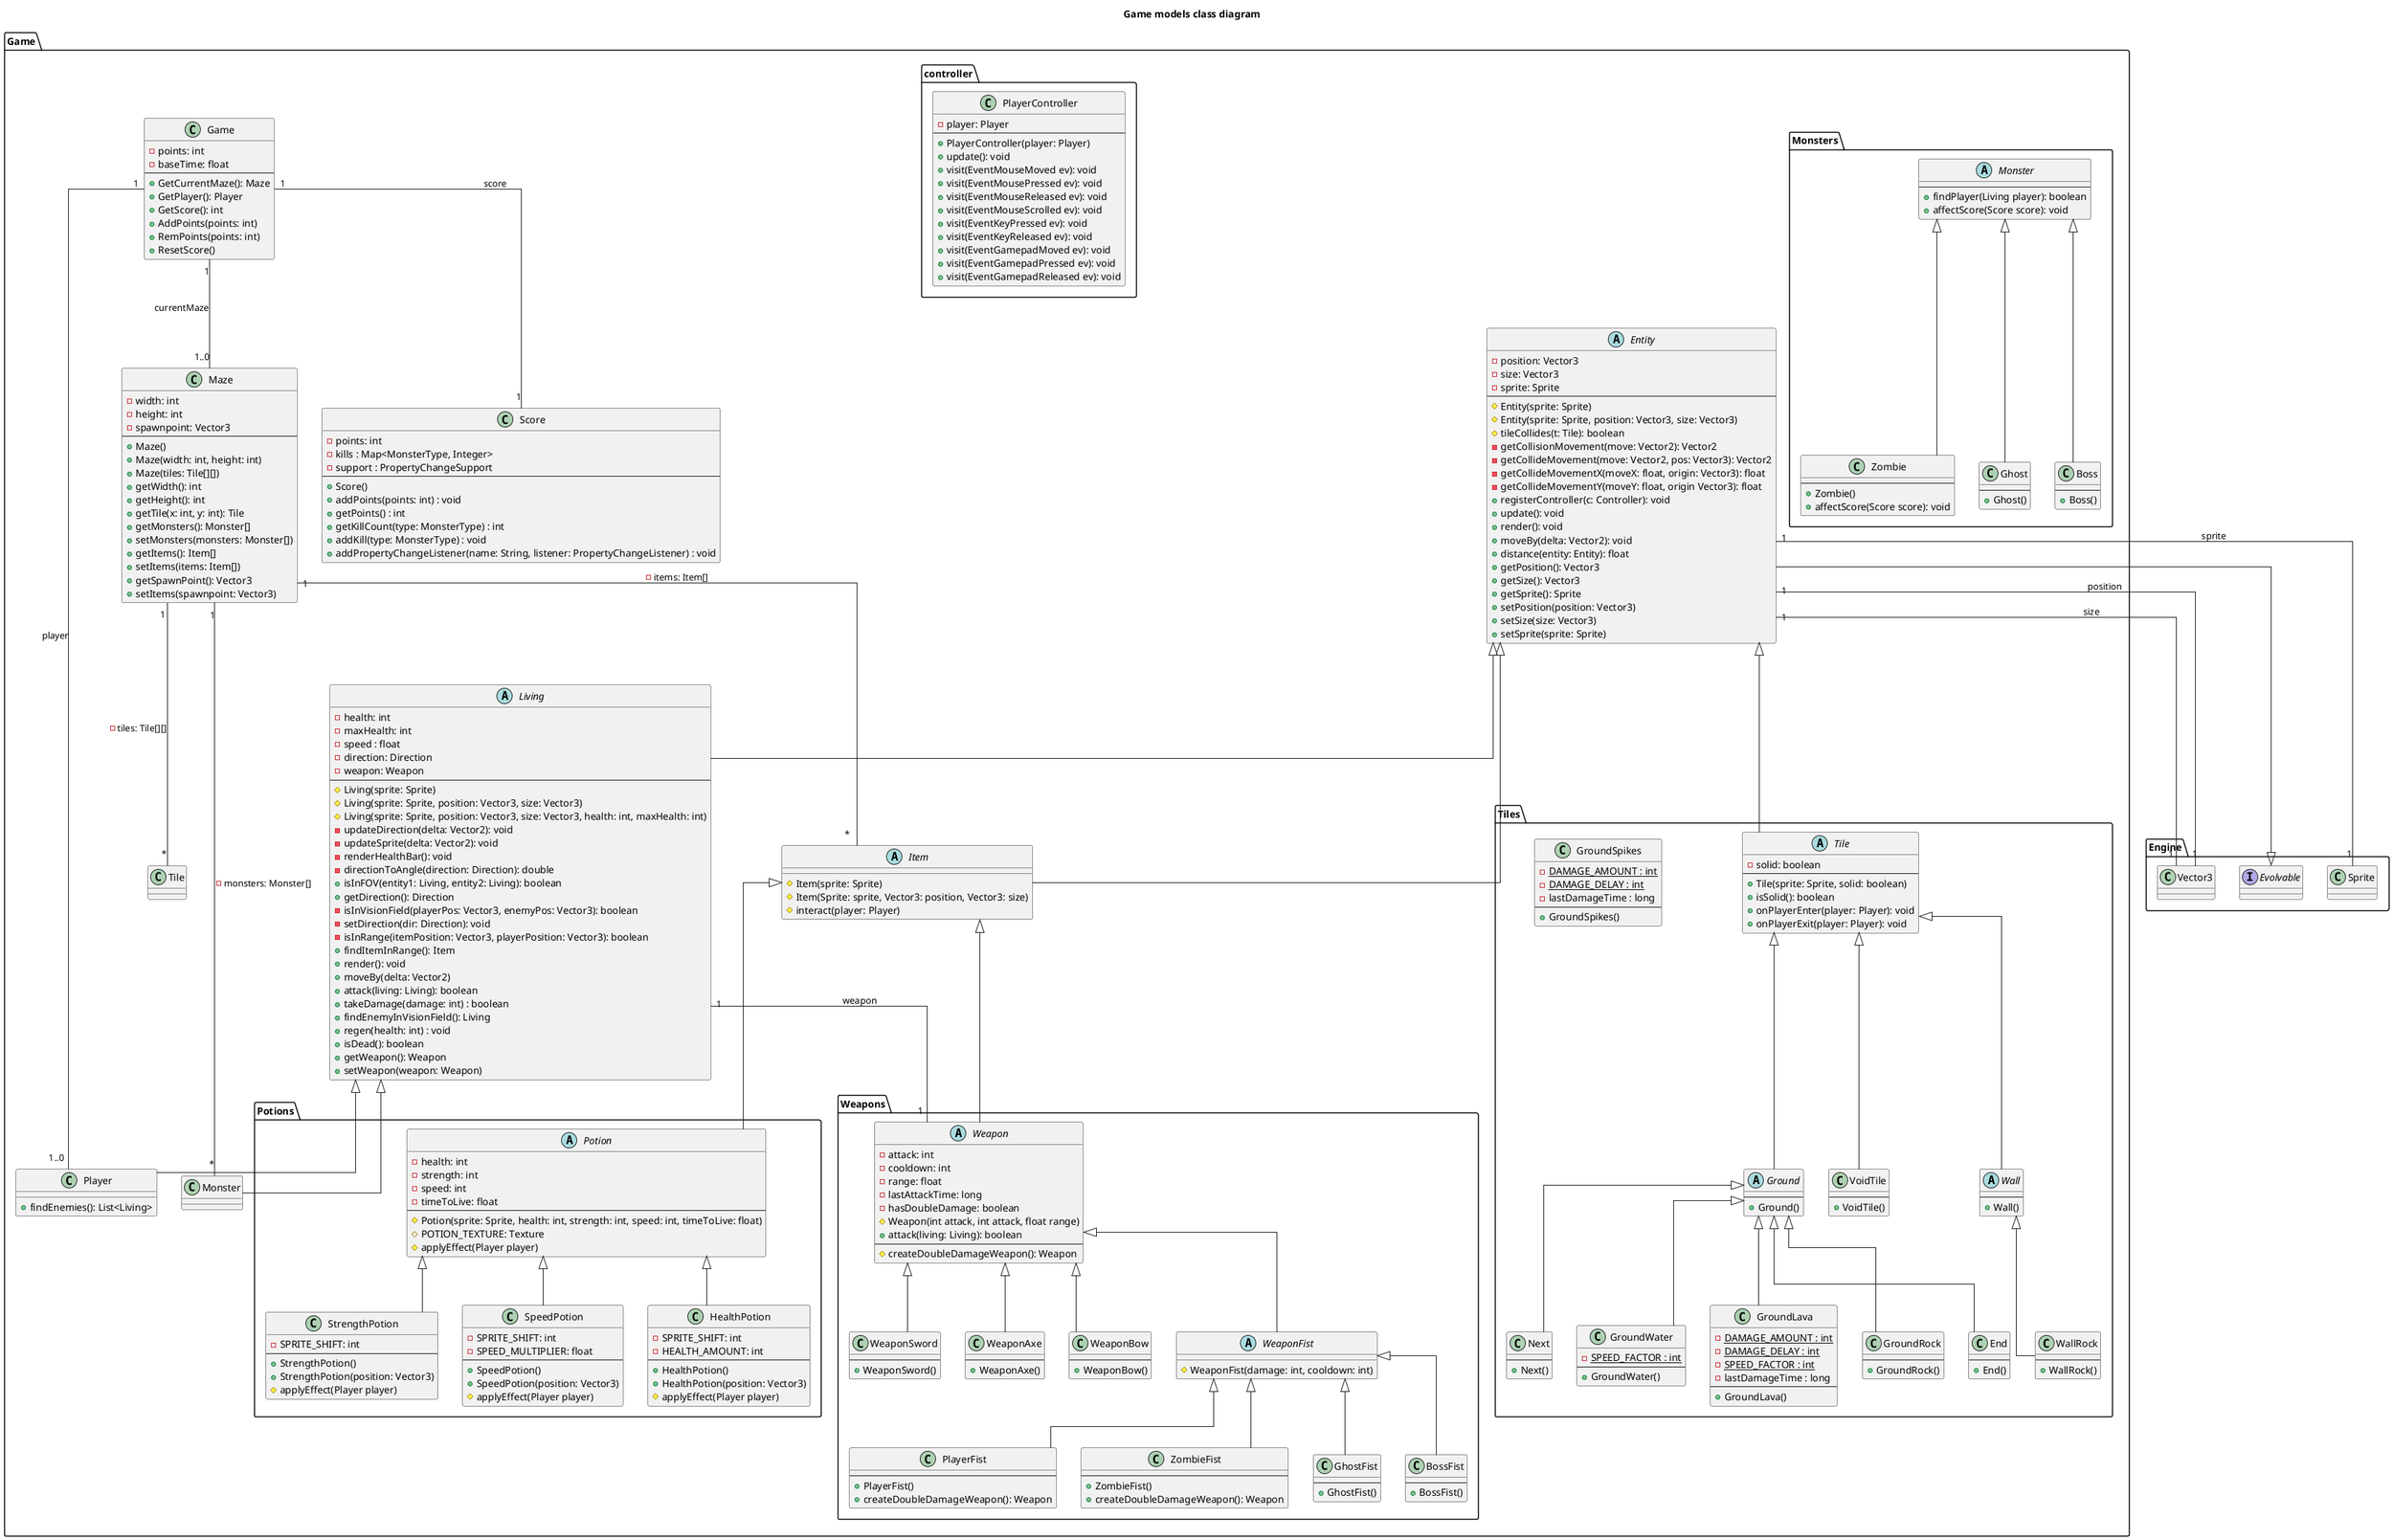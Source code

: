 @startuml Game models class diagram
title Game models class diagram
skinparam Linetype ortho

package Engine {
    interface Evolvable
    class Vector3
    class Sprite
}

package Game {
    class Game {
        - points: int
        - baseTime: float
        ---
        + GetCurrentMaze(): Maze
        + GetPlayer(): Player
        + GetScore(): int
        + AddPoints(points: int)
        + RemPoints(points: int)
        + ResetScore()
    }
    Game "1" -- "1..0" Maze : currentMaze
    Game "1" -- "1..0" Player : player
    Game "1" -- "1" Score : score

    class Score {
        - points: int
        - kills : Map<MonsterType, Integer>
        - support : PropertyChangeSupport
        ---
        + Score()
        + addPoints(points: int) : void
        + getPoints() : int
        + getKillCount(type: MonsterType) : int
        + addKill(type: MonsterType) : void
        + addPropertyChangeListener(name: String, listener: PropertyChangeListener) : void
    }
    class Maze {
        - width: int
        - height: int
        - spawnpoint: Vector3
        ---
        + Maze()
        + Maze(width: int, height: int)
        + Maze(tiles: Tile[][])
        + getWidth(): int
        + getHeight(): int
        + getTile(x: int, y: int): Tile
        + getMonsters(): Monster[]
        + setMonsters(monsters: Monster[])
        + getItems(): Item[]
        + setItems(items: Item[])
        + getSpawnPoint(): Vector3
        + setItems(spawnpoint: Vector3)
    }
    Maze "1" -- "*" Tile: - tiles: Tile[][]
    Maze "1" -- "*" Monster: - monsters: Monster[]
    Maze "1" -- "*" Item: - items: Item[]

    abstract Entity {
        - position: Vector3
        - size: Vector3
        - sprite: Sprite
        ---
        # Entity(sprite: Sprite)
        # Entity(sprite: Sprite, position: Vector3, size: Vector3)
        # tileCollides(t: Tile): boolean
        - getCollisionMovement(move: Vector2): Vector2
        - getCollideMovement(move: Vector2, pos: Vector3): Vector2
        - getCollideMovementX(moveX: float, origin: Vector3): float
        - getCollideMovementY(moveY: float, origin Vector3): float
        + registerController(c: Controller): void
        + update(): void
        + render(): void
        + moveBy(delta: Vector2): void
        + distance(entity: Entity): float
        + getPosition(): Vector3
        + getSize(): Vector3
        + getSprite(): Sprite
        + setPosition(position: Vector3)
        + setSize(size: Vector3)
        + setSprite(sprite: Sprite)
    }
    Evolvable <|-- Entity
    Entity "1" -- "1" Vector3 : position
    Entity "1" -- "1" Vector3 : size
    Entity "1" -- "1" Sprite : sprite
    Entity <|-- Item
    Entity <|-- Living

    abstract Item {
        # Item(sprite: Sprite)
        # Item(Sprite: sprite, Vector3: position, Vector3: size)
        # interact(player: Player)
    }

    package Potions {
        abstract Potion {
            - health: int
            - strength: int
            - speed: int
            - timeToLive: float
            ---
            # Potion(sprite: Sprite, health: int, strength: int, speed: int, timeToLive: float)
            # POTION_TEXTURE: Texture
            # applyEffect(Player player)
        }
        Item <|-- Potion
        Potion <|-- HealthPotion
        Potion <|-- StrengthPotion
        Potion <|-- SpeedPotion

        class HealthPotion {
            - SPRITE_SHIFT: int
            - HEALTH_AMOUNT: int
            ---
            + HealthPotion()
            + HealthPotion(position: Vector3)
            # applyEffect(Player player)
        }

        class StrengthPotion {
            - SPRITE_SHIFT: int
            ---
            + StrengthPotion()
            + StrengthPotion(position: Vector3)
            # applyEffect(Player player)
        }

        class SpeedPotion {
            - SPRITE_SHIFT: int
            - SPEED_MULTIPLIER: float
            ---
            + SpeedPotion()
            + SpeedPotion(position: Vector3)
            # applyEffect(Player player)
        }
    }

    package Weapons {
        abstract Weapon {
            - attack: int
            - cooldown: int
            - range: float
            - lastAttackTime: long
            - hasDoubleDamage: boolean
            # Weapon(int attack, int attack, float range)
            + attack(living: Living): boolean
            --
            # createDoubleDamageWeapon(): Weapon
        }
        Item <|-- Weapon
        Weapon <|-- WeaponFist
        Weapon <|-- WeaponSword
        Weapon <|-- WeaponAxe
        Weapon <|-- WeaponBow

        abstract WeaponFist {
            # WeaponFist(damage: int, cooldown: int)
        }

        WeaponFist <|-- PlayerFist
        WeaponFist <|-- ZombieFist
        WeaponFist <|-- GhostFist
        WeaponFist <|-- BossFist

        class PlayerFist {
            ---
            + PlayerFist()
            + createDoubleDamageWeapon(): Weapon
        }

        class ZombieFist {
            ---
            + ZombieFist()
            + createDoubleDamageWeapon(): Weapon
        }

        class GhostFist {
            ---
            + GhostFist()
        }

        class BossFist {
            ---
            + BossFist()
        }

        class WeaponSword {
            ---
            + WeaponSword()
        }

        class WeaponAxe {
            ---
            + WeaponAxe()
        }

        class WeaponBow {
            ---
            + WeaponBow()
        }
    }

    abstract Living {
        - health: int
        - maxHealth: int 
        - speed : float
        - direction: Direction
        - weapon: Weapon
        ---
        # Living(sprite: Sprite)
        # Living(sprite: Sprite, position: Vector3, size: Vector3)
        # Living(sprite: Sprite, position: Vector3, size: Vector3, health: int, maxHealth: int)
        - updateDirection(delta: Vector2): void
        - updateSprite(delta: Vector2): void
        - renderHealthBar(): void
        - directionToAngle(direction: Direction): double
        + isInFOV(entity1: Living, entity2: Living): boolean
        + getDirection(): Direction
        - isInVisionField(playerPos: Vector3, enemyPos: Vector3): boolean
        - setDirection(dir: Direction): void
        - isInRange(itemPosition: Vector3, playerPosition: Vector3): boolean
        + findItemInRange(): Item
        + render(): void
        + moveBy(delta: Vector2)
        + attack(living: Living): boolean
        + takeDamage(damage: int) : boolean
        + findEnemyInVisionField(): Living
        + regen(health: int) : void
        + isDead(): boolean
        + getWeapon(): Weapon
        + setWeapon(weapon: Weapon)
    }
    Living "1" -- "1" Weapon : weapon
    Living <|-- Player
    Living <|-- Monster

    class Player {
        + findEnemies(): List<Living>
    }

    package Monsters {
        abstract Monster {
            ---
            + findPlayer(Living player): boolean
            + affectScore(Score score): void
        }
        Monster <|-- Zombie
        Monster <|-- Ghost
        Monster <|-- Boss

        class Zombie {
            ---
            + Zombie()
            + affectScore(Score score): void
        }

        class Ghost {
            ---
            + Ghost()
        }

        class Boss {
            ---
            + Boss()
        }
    }

    package controller {
        class PlayerController {
            - player: Player
            ---
            + PlayerController(player: Player)
            + update(): void
            + visit(EventMouseMoved ev): void
            + visit(EventMousePressed ev): void
            + visit(EventMouseReleased ev): void
            + visit(EventMouseScrolled ev): void
            + visit(EventKeyPressed ev): void
            + visit(EventKeyReleased ev): void
            + visit(EventGamepadMoved ev): void
            + visit(EventGamepadPressed ev): void
            + visit(EventGamepadReleased ev): void
        }
    }

    package Tiles {
        abstract Tile {
            - solid: boolean
            ---
            + Tile(sprite: Sprite, solid: boolean)
            + isSolid(): boolean
            + onPlayerEnter(player: Player): void
            + onPlayerExit(player: Player): void
        }
        Entity <|-- Tile
        Tile <|-- Wall
        Tile <|-- Ground
        Tile <|-- VoidTile
        Wall <|-- WallRock
        Ground <|-- GroundWater
        Ground <|-- GroundLava
        Ground <|-- GroundRock
        Ground <|-- End
        Ground <|-- Next

        abstract Wall {
            ---
            + Wall()
        }

        abstract Ground {
            ---
            + Ground()
        }

        class GroundRock {
            ---
            + GroundRock()
        }

        class GroundWater {
            {static} - SPEED_FACTOR : int
            ---
            + GroundWater()
        }
        class GroundLava {
            {static} - DAMAGE_AMOUNT : int
            {static} - DAMAGE_DELAY : int 
            {static} - SPEED_FACTOR : int
            - lastDamageTime : long
            ---
            + GroundLava()
        }
        class GroundSpikes {
            {static} - DAMAGE_AMOUNT : int
            {static} - DAMAGE_DELAY : int 
            - lastDamageTime : long
            ---
            + GroundSpikes()
        }

        class WallRock {
            ---
            + WallRock()
        }
        class VoidTile {
            ---
            + VoidTile()
        }
        class End{
            ---
            + End()
        }
        class Next{
            ---
            + Next()
        }
    }
}

@enduml
